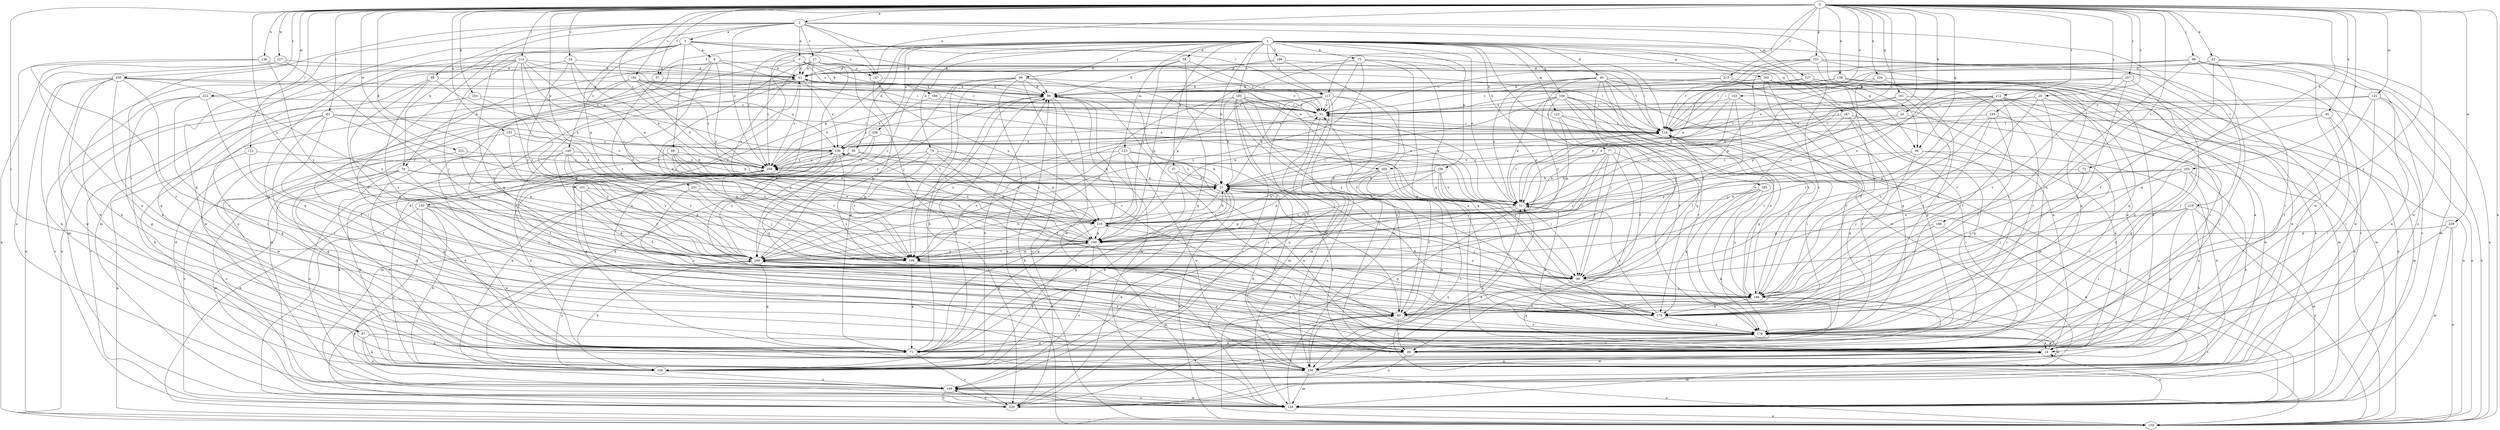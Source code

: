 strict digraph  {
0;
1;
2;
3;
5;
6;
10;
20;
21;
24;
25;
27;
31;
34;
37;
39;
40;
41;
42;
45;
51;
57;
60;
66;
71;
72;
74;
75;
77;
79;
80;
83;
87;
88;
89;
90;
96;
98;
99;
101;
104;
106;
109;
112;
113;
117;
118;
121;
122;
123;
127;
128;
133;
136;
138;
139;
143;
147;
148;
149;
153;
155;
160;
161;
165;
167;
169;
170;
179;
181;
183;
185;
186;
188;
189;
198;
199;
205;
210;
212;
213;
218;
220;
221;
222;
227;
229;
230;
231;
234;
238;
239;
243;
249;
250;
255;
257;
259;
0 -> 2  [label=a];
0 -> 20  [label=b];
0 -> 24  [label=c];
0 -> 25  [label=c];
0 -> 42  [label=e];
0 -> 45  [label=e];
0 -> 51  [label=e];
0 -> 57  [label=f];
0 -> 66  [label=g];
0 -> 72  [label=h];
0 -> 83  [label=i];
0 -> 87  [label=i];
0 -> 96  [label=j];
0 -> 101  [label=k];
0 -> 104  [label=k];
0 -> 112  [label=l];
0 -> 113  [label=l];
0 -> 117  [label=l];
0 -> 121  [label=m];
0 -> 133  [label=n];
0 -> 136  [label=n];
0 -> 138  [label=n];
0 -> 139  [label=n];
0 -> 143  [label=o];
0 -> 147  [label=o];
0 -> 153  [label=p];
0 -> 161  [label=q];
0 -> 179  [label=r];
0 -> 181  [label=s];
0 -> 198  [label=t];
0 -> 205  [label=u];
0 -> 212  [label=v];
0 -> 213  [label=v];
0 -> 221  [label=w];
0 -> 222  [label=w];
0 -> 227  [label=w];
0 -> 229  [label=w];
0 -> 231  [label=x];
0 -> 234  [label=x];
0 -> 243  [label=y];
0 -> 249  [label=y];
0 -> 250  [label=z];
0 -> 255  [label=z];
0 -> 257  [label=z];
0 -> 259  [label=z];
1 -> 21  [label=b];
1 -> 34  [label=d];
1 -> 37  [label=d];
1 -> 39  [label=d];
1 -> 40  [label=d];
1 -> 51  [label=e];
1 -> 57  [label=f];
1 -> 66  [label=g];
1 -> 74  [label=h];
1 -> 75  [label=h];
1 -> 77  [label=h];
1 -> 98  [label=j];
1 -> 106  [label=k];
1 -> 109  [label=k];
1 -> 117  [label=l];
1 -> 122  [label=m];
1 -> 123  [label=m];
1 -> 155  [label=p];
1 -> 165  [label=q];
1 -> 167  [label=q];
1 -> 169  [label=q];
1 -> 179  [label=r];
1 -> 183  [label=s];
1 -> 185  [label=s];
1 -> 186  [label=s];
1 -> 230  [label=w];
1 -> 238  [label=x];
1 -> 249  [label=y];
1 -> 259  [label=z];
2 -> 3  [label=a];
2 -> 5  [label=a];
2 -> 27  [label=c];
2 -> 66  [label=g];
2 -> 71  [label=g];
2 -> 79  [label=h];
2 -> 87  [label=i];
2 -> 88  [label=i];
2 -> 117  [label=l];
2 -> 127  [label=m];
2 -> 147  [label=o];
2 -> 160  [label=p];
2 -> 218  [label=v];
2 -> 259  [label=z];
3 -> 41  [label=d];
3 -> 79  [label=h];
3 -> 80  [label=h];
3 -> 147  [label=o];
3 -> 188  [label=s];
3 -> 205  [label=u];
3 -> 259  [label=z];
5 -> 6  [label=a];
5 -> 71  [label=g];
5 -> 80  [label=h];
5 -> 89  [label=i];
5 -> 90  [label=i];
5 -> 118  [label=l];
5 -> 128  [label=m];
5 -> 147  [label=o];
5 -> 148  [label=o];
5 -> 170  [label=q];
6 -> 41  [label=d];
6 -> 51  [label=e];
6 -> 170  [label=q];
6 -> 179  [label=r];
6 -> 199  [label=t];
6 -> 210  [label=u];
10 -> 109  [label=k];
10 -> 128  [label=m];
10 -> 179  [label=r];
10 -> 230  [label=w];
10 -> 249  [label=y];
20 -> 51  [label=e];
20 -> 118  [label=l];
20 -> 230  [label=w];
21 -> 51  [label=e];
21 -> 71  [label=g];
21 -> 90  [label=i];
21 -> 118  [label=l];
21 -> 199  [label=t];
21 -> 239  [label=x];
24 -> 21  [label=b];
24 -> 41  [label=d];
24 -> 51  [label=e];
24 -> 128  [label=m];
24 -> 249  [label=y];
25 -> 31  [label=c];
25 -> 99  [label=j];
25 -> 118  [label=l];
25 -> 170  [label=q];
25 -> 189  [label=s];
27 -> 10  [label=a];
27 -> 31  [label=c];
27 -> 41  [label=d];
27 -> 99  [label=j];
27 -> 118  [label=l];
27 -> 149  [label=o];
27 -> 179  [label=r];
27 -> 199  [label=t];
27 -> 210  [label=u];
31 -> 118  [label=l];
31 -> 128  [label=m];
31 -> 249  [label=y];
34 -> 31  [label=c];
34 -> 41  [label=d];
34 -> 71  [label=g];
34 -> 80  [label=h];
34 -> 210  [label=u];
37 -> 10  [label=a];
37 -> 21  [label=b];
37 -> 109  [label=k];
39 -> 71  [label=g];
39 -> 109  [label=k];
39 -> 160  [label=p];
39 -> 210  [label=u];
39 -> 259  [label=z];
40 -> 10  [label=a];
40 -> 51  [label=e];
40 -> 80  [label=h];
40 -> 99  [label=j];
40 -> 128  [label=m];
40 -> 139  [label=n];
40 -> 160  [label=p];
40 -> 179  [label=r];
40 -> 189  [label=s];
40 -> 230  [label=w];
40 -> 249  [label=y];
41 -> 80  [label=h];
41 -> 128  [label=m];
41 -> 179  [label=r];
41 -> 239  [label=x];
41 -> 259  [label=z];
42 -> 41  [label=d];
42 -> 60  [label=f];
42 -> 90  [label=i];
42 -> 118  [label=l];
42 -> 170  [label=q];
42 -> 230  [label=w];
45 -> 90  [label=i];
45 -> 118  [label=l];
45 -> 128  [label=m];
45 -> 170  [label=q];
51 -> 21  [label=b];
51 -> 31  [label=c];
51 -> 71  [label=g];
51 -> 118  [label=l];
51 -> 160  [label=p];
51 -> 210  [label=u];
57 -> 80  [label=h];
57 -> 170  [label=q];
57 -> 199  [label=t];
60 -> 31  [label=c];
60 -> 90  [label=i];
60 -> 179  [label=r];
66 -> 160  [label=p];
66 -> 170  [label=q];
66 -> 179  [label=r];
66 -> 230  [label=w];
66 -> 259  [label=z];
71 -> 80  [label=h];
71 -> 220  [label=v];
71 -> 259  [label=z];
72 -> 21  [label=b];
72 -> 179  [label=r];
72 -> 189  [label=s];
74 -> 60  [label=f];
74 -> 99  [label=j];
74 -> 139  [label=n];
74 -> 199  [label=t];
74 -> 210  [label=u];
74 -> 259  [label=z];
75 -> 10  [label=a];
75 -> 31  [label=c];
75 -> 41  [label=d];
75 -> 118  [label=l];
75 -> 160  [label=p];
75 -> 170  [label=q];
75 -> 249  [label=y];
77 -> 51  [label=e];
77 -> 90  [label=i];
77 -> 99  [label=j];
77 -> 179  [label=r];
77 -> 199  [label=t];
77 -> 249  [label=y];
77 -> 259  [label=z];
79 -> 21  [label=b];
79 -> 109  [label=k];
79 -> 149  [label=o];
79 -> 170  [label=q];
79 -> 210  [label=u];
79 -> 230  [label=w];
80 -> 31  [label=c];
80 -> 109  [label=k];
80 -> 128  [label=m];
80 -> 179  [label=r];
80 -> 199  [label=t];
80 -> 220  [label=v];
80 -> 230  [label=w];
83 -> 60  [label=f];
83 -> 71  [label=g];
83 -> 90  [label=i];
83 -> 109  [label=k];
83 -> 118  [label=l];
83 -> 160  [label=p];
83 -> 239  [label=x];
87 -> 10  [label=a];
87 -> 71  [label=g];
87 -> 109  [label=k];
87 -> 149  [label=o];
88 -> 80  [label=h];
88 -> 139  [label=n];
88 -> 170  [label=q];
88 -> 189  [label=s];
88 -> 210  [label=u];
89 -> 21  [label=b];
89 -> 51  [label=e];
89 -> 60  [label=f];
89 -> 160  [label=p];
89 -> 199  [label=t];
89 -> 259  [label=z];
90 -> 21  [label=b];
90 -> 149  [label=o];
90 -> 249  [label=y];
96 -> 31  [label=c];
96 -> 41  [label=d];
96 -> 90  [label=i];
96 -> 118  [label=l];
96 -> 128  [label=m];
96 -> 139  [label=n];
96 -> 149  [label=o];
96 -> 170  [label=q];
96 -> 220  [label=v];
98 -> 31  [label=c];
98 -> 60  [label=f];
98 -> 80  [label=h];
98 -> 139  [label=n];
98 -> 179  [label=r];
98 -> 199  [label=t];
98 -> 220  [label=v];
98 -> 249  [label=y];
99 -> 10  [label=a];
99 -> 118  [label=l];
99 -> 179  [label=r];
99 -> 189  [label=s];
101 -> 51  [label=e];
101 -> 90  [label=i];
101 -> 160  [label=p];
101 -> 249  [label=y];
104 -> 31  [label=c];
104 -> 199  [label=t];
104 -> 220  [label=v];
106 -> 21  [label=b];
106 -> 51  [label=e];
106 -> 99  [label=j];
106 -> 189  [label=s];
106 -> 210  [label=u];
106 -> 249  [label=y];
109 -> 31  [label=c];
109 -> 80  [label=h];
109 -> 149  [label=o];
109 -> 179  [label=r];
109 -> 249  [label=y];
112 -> 60  [label=f];
112 -> 139  [label=n];
112 -> 259  [label=z];
113 -> 41  [label=d];
113 -> 60  [label=f];
113 -> 71  [label=g];
113 -> 99  [label=j];
113 -> 118  [label=l];
113 -> 199  [label=t];
113 -> 210  [label=u];
113 -> 230  [label=w];
113 -> 239  [label=x];
113 -> 249  [label=y];
117 -> 21  [label=b];
117 -> 31  [label=c];
117 -> 128  [label=m];
117 -> 139  [label=n];
117 -> 149  [label=o];
117 -> 179  [label=r];
117 -> 230  [label=w];
117 -> 249  [label=y];
117 -> 259  [label=z];
118 -> 41  [label=d];
118 -> 90  [label=i];
118 -> 239  [label=x];
121 -> 10  [label=a];
121 -> 21  [label=b];
121 -> 31  [label=c];
121 -> 90  [label=i];
121 -> 139  [label=n];
121 -> 179  [label=r];
122 -> 60  [label=f];
122 -> 118  [label=l];
122 -> 160  [label=p];
122 -> 189  [label=s];
123 -> 21  [label=b];
123 -> 71  [label=g];
123 -> 99  [label=j];
123 -> 199  [label=t];
123 -> 230  [label=w];
123 -> 259  [label=z];
127 -> 10  [label=a];
127 -> 31  [label=c];
127 -> 80  [label=h];
127 -> 118  [label=l];
127 -> 139  [label=n];
127 -> 149  [label=o];
127 -> 189  [label=s];
127 -> 230  [label=w];
128 -> 10  [label=a];
128 -> 41  [label=d];
128 -> 60  [label=f];
128 -> 118  [label=l];
128 -> 139  [label=n];
128 -> 149  [label=o];
133 -> 21  [label=b];
133 -> 230  [label=w];
133 -> 239  [label=x];
133 -> 249  [label=y];
136 -> 41  [label=d];
136 -> 149  [label=o];
136 -> 179  [label=r];
136 -> 249  [label=y];
138 -> 80  [label=h];
138 -> 90  [label=i];
138 -> 118  [label=l];
138 -> 179  [label=r];
139 -> 21  [label=b];
139 -> 80  [label=h];
143 -> 21  [label=b];
143 -> 31  [label=c];
143 -> 51  [label=e];
143 -> 170  [label=q];
143 -> 199  [label=t];
147 -> 71  [label=g];
147 -> 189  [label=s];
147 -> 210  [label=u];
148 -> 71  [label=g];
148 -> 170  [label=q];
148 -> 199  [label=t];
148 -> 210  [label=u];
148 -> 230  [label=w];
148 -> 249  [label=y];
148 -> 259  [label=z];
149 -> 51  [label=e];
149 -> 128  [label=m];
149 -> 220  [label=v];
153 -> 41  [label=d];
153 -> 51  [label=e];
153 -> 71  [label=g];
153 -> 90  [label=i];
153 -> 118  [label=l];
153 -> 160  [label=p];
153 -> 189  [label=s];
153 -> 220  [label=v];
155 -> 109  [label=k];
155 -> 149  [label=o];
155 -> 199  [label=t];
155 -> 210  [label=u];
155 -> 220  [label=v];
155 -> 230  [label=w];
160 -> 80  [label=h];
160 -> 109  [label=k];
160 -> 128  [label=m];
160 -> 149  [label=o];
160 -> 199  [label=t];
160 -> 239  [label=x];
160 -> 249  [label=y];
160 -> 259  [label=z];
161 -> 31  [label=c];
161 -> 51  [label=e];
161 -> 139  [label=n];
161 -> 189  [label=s];
165 -> 10  [label=a];
165 -> 71  [label=g];
165 -> 80  [label=h];
165 -> 90  [label=i];
165 -> 128  [label=m];
165 -> 179  [label=r];
167 -> 10  [label=a];
167 -> 71  [label=g];
167 -> 99  [label=j];
167 -> 118  [label=l];
167 -> 179  [label=r];
169 -> 31  [label=c];
169 -> 51  [label=e];
169 -> 60  [label=f];
169 -> 71  [label=g];
169 -> 99  [label=j];
169 -> 128  [label=m];
169 -> 170  [label=q];
169 -> 179  [label=r];
169 -> 210  [label=u];
170 -> 21  [label=b];
170 -> 51  [label=e];
170 -> 118  [label=l];
170 -> 179  [label=r];
179 -> 10  [label=a];
179 -> 51  [label=e];
179 -> 71  [label=g];
179 -> 90  [label=i];
179 -> 230  [label=w];
181 -> 21  [label=b];
181 -> 31  [label=c];
181 -> 80  [label=h];
181 -> 90  [label=i];
181 -> 118  [label=l];
181 -> 230  [label=w];
181 -> 239  [label=x];
181 -> 259  [label=z];
183 -> 51  [label=e];
183 -> 90  [label=i];
183 -> 109  [label=k];
183 -> 170  [label=q];
183 -> 189  [label=s];
185 -> 21  [label=b];
185 -> 31  [label=c];
185 -> 51  [label=e];
185 -> 90  [label=i];
185 -> 170  [label=q];
185 -> 199  [label=t];
185 -> 220  [label=v];
185 -> 230  [label=w];
186 -> 41  [label=d];
186 -> 60  [label=f];
186 -> 118  [label=l];
186 -> 160  [label=p];
188 -> 31  [label=c];
188 -> 51  [label=e];
188 -> 239  [label=x];
189 -> 60  [label=f];
189 -> 90  [label=i];
189 -> 118  [label=l];
189 -> 170  [label=q];
189 -> 210  [label=u];
189 -> 220  [label=v];
198 -> 160  [label=p];
198 -> 189  [label=s];
198 -> 230  [label=w];
199 -> 41  [label=d];
199 -> 71  [label=g];
199 -> 90  [label=i];
199 -> 99  [label=j];
199 -> 160  [label=p];
205 -> 21  [label=b];
205 -> 60  [label=f];
205 -> 139  [label=n];
205 -> 160  [label=p];
205 -> 230  [label=w];
210 -> 21  [label=b];
210 -> 71  [label=g];
210 -> 99  [label=j];
210 -> 160  [label=p];
212 -> 31  [label=c];
212 -> 60  [label=f];
212 -> 90  [label=i];
212 -> 139  [label=n];
212 -> 179  [label=r];
212 -> 189  [label=s];
212 -> 210  [label=u];
212 -> 239  [label=x];
212 -> 249  [label=y];
213 -> 10  [label=a];
213 -> 60  [label=f];
213 -> 80  [label=h];
213 -> 259  [label=z];
218 -> 10  [label=a];
218 -> 90  [label=i];
218 -> 99  [label=j];
218 -> 109  [label=k];
218 -> 128  [label=m];
218 -> 139  [label=n];
218 -> 210  [label=u];
220 -> 21  [label=b];
220 -> 60  [label=f];
220 -> 149  [label=o];
220 -> 249  [label=y];
221 -> 71  [label=g];
221 -> 160  [label=p];
221 -> 259  [label=z];
222 -> 31  [label=c];
222 -> 71  [label=g];
222 -> 90  [label=i];
222 -> 170  [label=q];
222 -> 220  [label=v];
227 -> 10  [label=a];
227 -> 41  [label=d];
227 -> 139  [label=n];
227 -> 249  [label=y];
229 -> 128  [label=m];
229 -> 139  [label=n];
229 -> 160  [label=p];
229 -> 179  [label=r];
230 -> 10  [label=a];
230 -> 21  [label=b];
230 -> 51  [label=e];
230 -> 60  [label=f];
230 -> 128  [label=m];
230 -> 139  [label=n];
230 -> 239  [label=x];
231 -> 51  [label=e];
231 -> 179  [label=r];
231 -> 199  [label=t];
234 -> 80  [label=h];
234 -> 160  [label=p];
234 -> 170  [label=q];
234 -> 230  [label=w];
238 -> 109  [label=k];
238 -> 128  [label=m];
238 -> 160  [label=p];
238 -> 239  [label=x];
239 -> 118  [label=l];
239 -> 170  [label=q];
239 -> 189  [label=s];
239 -> 220  [label=v];
239 -> 249  [label=y];
239 -> 259  [label=z];
243 -> 60  [label=f];
243 -> 71  [label=g];
243 -> 118  [label=l];
243 -> 189  [label=s];
243 -> 199  [label=t];
249 -> 21  [label=b];
249 -> 71  [label=g];
249 -> 80  [label=h];
249 -> 109  [label=k];
249 -> 179  [label=r];
249 -> 189  [label=s];
250 -> 10  [label=a];
250 -> 31  [label=c];
250 -> 71  [label=g];
250 -> 80  [label=h];
250 -> 109  [label=k];
250 -> 139  [label=n];
250 -> 179  [label=r];
250 -> 230  [label=w];
250 -> 249  [label=y];
255 -> 10  [label=a];
255 -> 21  [label=b];
255 -> 51  [label=e];
255 -> 99  [label=j];
255 -> 109  [label=k];
255 -> 170  [label=q];
257 -> 60  [label=f];
257 -> 80  [label=h];
257 -> 179  [label=r];
257 -> 189  [label=s];
257 -> 210  [label=u];
257 -> 239  [label=x];
259 -> 21  [label=b];
259 -> 60  [label=f];
259 -> 80  [label=h];
259 -> 99  [label=j];
259 -> 109  [label=k];
259 -> 128  [label=m];
259 -> 149  [label=o];
}
